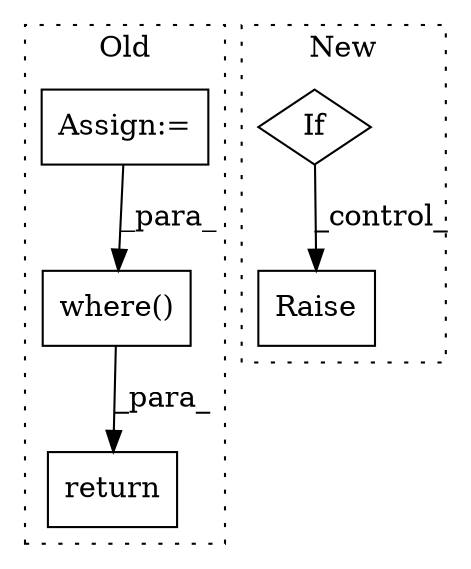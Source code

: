 digraph G {
subgraph cluster0 {
1 [label="where()" a="75" s="3024,3051" l="12,1" shape="box"];
3 [label="Assign:=" a="68" s="2931" l="3" shape="box"];
5 [label="return" a="93" s="3010" l="7" shape="box"];
label = "Old";
style="dotted";
}
subgraph cluster1 {
2 [label="Raise" a="91" s="31537" l="6" shape="box"];
4 [label="If" a="96" s="31495" l="3" shape="diamond"];
label = "New";
style="dotted";
}
1 -> 5 [label="_para_"];
3 -> 1 [label="_para_"];
4 -> 2 [label="_control_"];
}